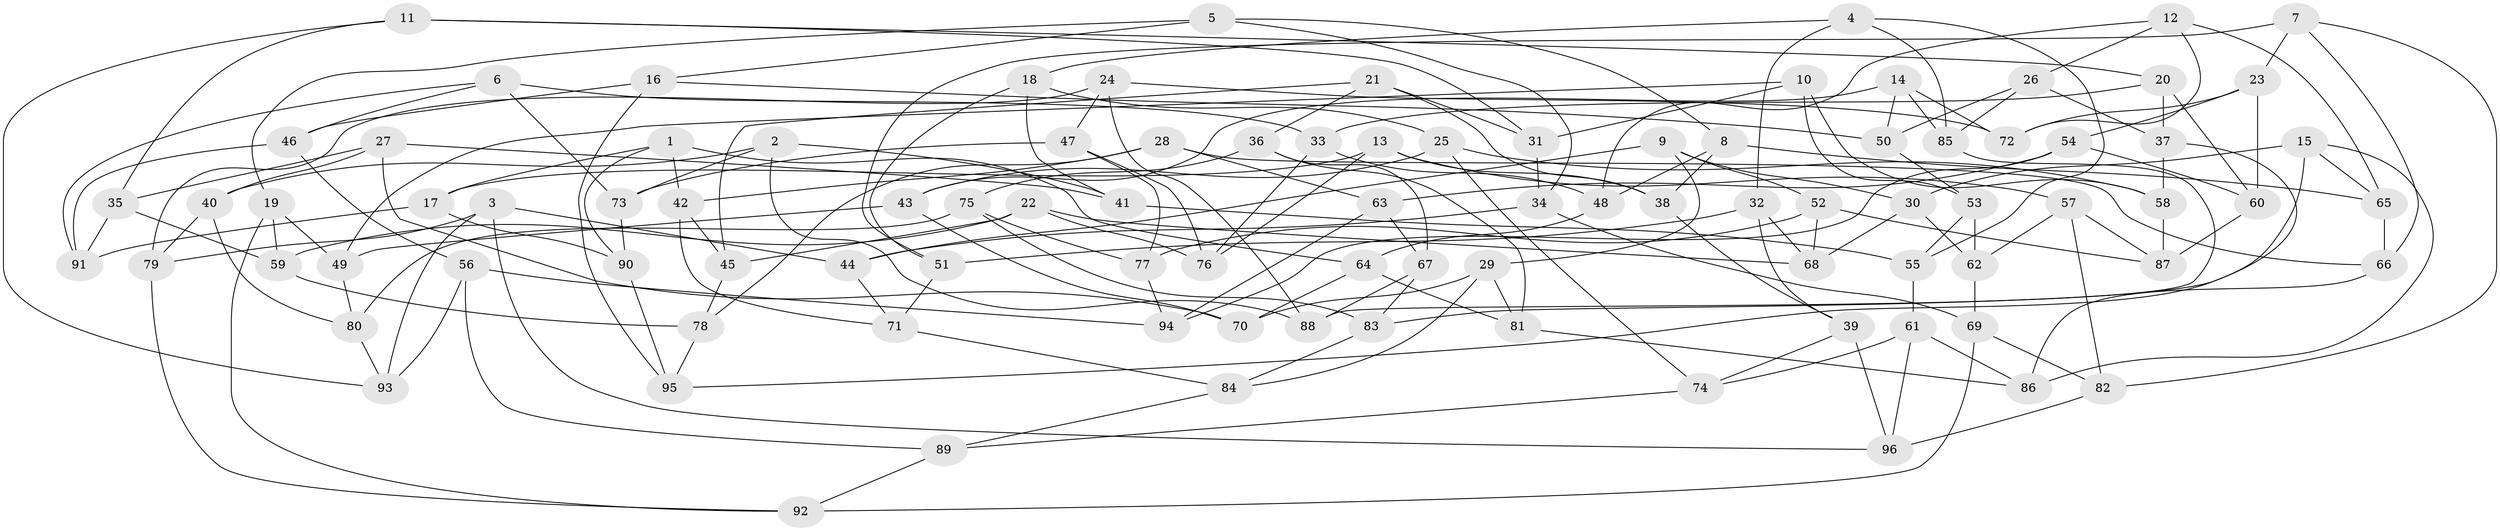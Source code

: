 // Generated by graph-tools (version 1.1) at 2025/50/03/09/25 03:50:45]
// undirected, 96 vertices, 192 edges
graph export_dot {
graph [start="1"]
  node [color=gray90,style=filled];
  1;
  2;
  3;
  4;
  5;
  6;
  7;
  8;
  9;
  10;
  11;
  12;
  13;
  14;
  15;
  16;
  17;
  18;
  19;
  20;
  21;
  22;
  23;
  24;
  25;
  26;
  27;
  28;
  29;
  30;
  31;
  32;
  33;
  34;
  35;
  36;
  37;
  38;
  39;
  40;
  41;
  42;
  43;
  44;
  45;
  46;
  47;
  48;
  49;
  50;
  51;
  52;
  53;
  54;
  55;
  56;
  57;
  58;
  59;
  60;
  61;
  62;
  63;
  64;
  65;
  66;
  67;
  68;
  69;
  70;
  71;
  72;
  73;
  74;
  75;
  76;
  77;
  78;
  79;
  80;
  81;
  82;
  83;
  84;
  85;
  86;
  87;
  88;
  89;
  90;
  91;
  92;
  93;
  94;
  95;
  96;
  1 -- 64;
  1 -- 17;
  1 -- 42;
  1 -- 90;
  2 -- 73;
  2 -- 88;
  2 -- 40;
  2 -- 41;
  3 -- 96;
  3 -- 79;
  3 -- 93;
  3 -- 44;
  4 -- 55;
  4 -- 32;
  4 -- 85;
  4 -- 18;
  5 -- 8;
  5 -- 34;
  5 -- 19;
  5 -- 16;
  6 -- 91;
  6 -- 73;
  6 -- 46;
  6 -- 33;
  7 -- 23;
  7 -- 66;
  7 -- 51;
  7 -- 82;
  8 -- 48;
  8 -- 65;
  8 -- 38;
  9 -- 30;
  9 -- 44;
  9 -- 29;
  9 -- 52;
  10 -- 49;
  10 -- 31;
  10 -- 53;
  10 -- 58;
  11 -- 35;
  11 -- 93;
  11 -- 20;
  11 -- 31;
  12 -- 72;
  12 -- 48;
  12 -- 26;
  12 -- 65;
  13 -- 76;
  13 -- 17;
  13 -- 57;
  13 -- 38;
  14 -- 85;
  14 -- 50;
  14 -- 43;
  14 -- 72;
  15 -- 30;
  15 -- 86;
  15 -- 65;
  15 -- 83;
  16 -- 95;
  16 -- 46;
  16 -- 50;
  17 -- 90;
  17 -- 91;
  18 -- 51;
  18 -- 41;
  18 -- 25;
  19 -- 49;
  19 -- 92;
  19 -- 59;
  20 -- 33;
  20 -- 37;
  20 -- 60;
  21 -- 36;
  21 -- 38;
  21 -- 31;
  21 -- 45;
  22 -- 68;
  22 -- 45;
  22 -- 76;
  22 -- 59;
  23 -- 54;
  23 -- 72;
  23 -- 60;
  24 -- 88;
  24 -- 47;
  24 -- 79;
  24 -- 72;
  25 -- 43;
  25 -- 58;
  25 -- 74;
  26 -- 50;
  26 -- 37;
  26 -- 85;
  27 -- 40;
  27 -- 70;
  27 -- 41;
  27 -- 35;
  28 -- 42;
  28 -- 63;
  28 -- 66;
  28 -- 78;
  29 -- 81;
  29 -- 84;
  29 -- 70;
  30 -- 68;
  30 -- 62;
  31 -- 34;
  32 -- 39;
  32 -- 51;
  32 -- 68;
  33 -- 76;
  33 -- 48;
  34 -- 44;
  34 -- 69;
  35 -- 91;
  35 -- 59;
  36 -- 81;
  36 -- 75;
  36 -- 67;
  37 -- 95;
  37 -- 58;
  38 -- 39;
  39 -- 74;
  39 -- 96;
  40 -- 80;
  40 -- 79;
  41 -- 55;
  42 -- 71;
  42 -- 45;
  43 -- 70;
  43 -- 49;
  44 -- 71;
  45 -- 78;
  46 -- 56;
  46 -- 91;
  47 -- 76;
  47 -- 73;
  47 -- 77;
  48 -- 64;
  49 -- 80;
  50 -- 53;
  51 -- 71;
  52 -- 68;
  52 -- 77;
  52 -- 87;
  53 -- 55;
  53 -- 62;
  54 -- 60;
  54 -- 94;
  54 -- 63;
  55 -- 61;
  56 -- 94;
  56 -- 93;
  56 -- 89;
  57 -- 82;
  57 -- 62;
  57 -- 87;
  58 -- 87;
  59 -- 78;
  60 -- 87;
  61 -- 74;
  61 -- 86;
  61 -- 96;
  62 -- 69;
  63 -- 94;
  63 -- 67;
  64 -- 81;
  64 -- 70;
  65 -- 66;
  66 -- 86;
  67 -- 88;
  67 -- 83;
  69 -- 82;
  69 -- 92;
  71 -- 84;
  73 -- 90;
  74 -- 89;
  75 -- 80;
  75 -- 83;
  75 -- 77;
  77 -- 94;
  78 -- 95;
  79 -- 92;
  80 -- 93;
  81 -- 86;
  82 -- 96;
  83 -- 84;
  84 -- 89;
  85 -- 88;
  89 -- 92;
  90 -- 95;
}
